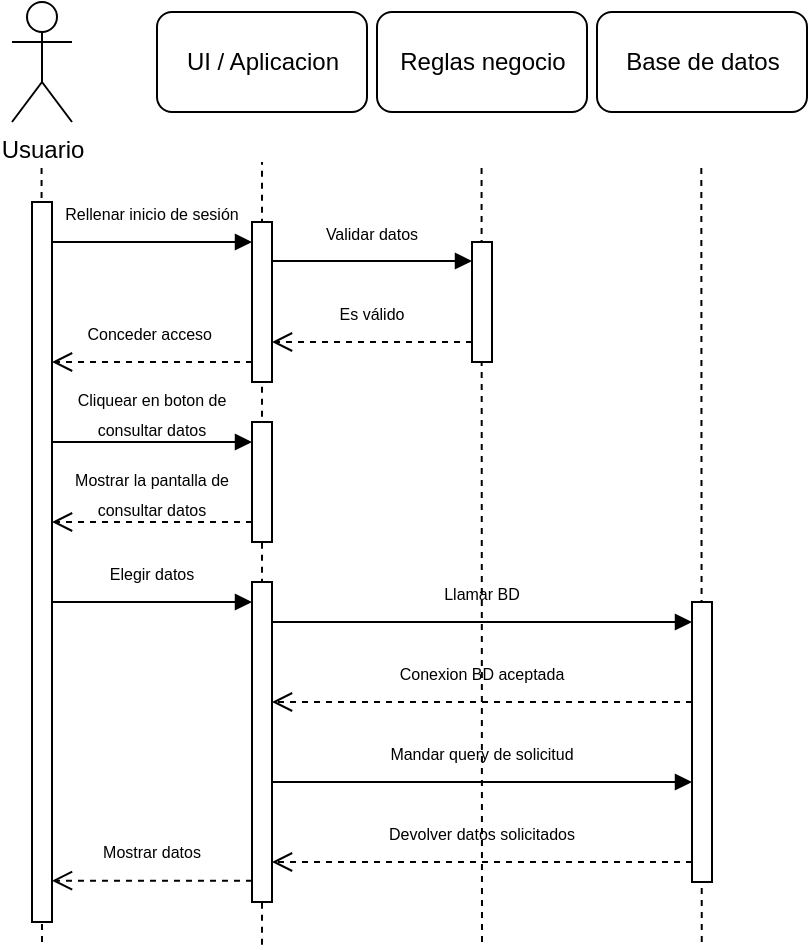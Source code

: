 <mxfile version="24.7.17">
  <diagram name="Página-1" id="xvlAqDjhet9jPKieb227">
    <mxGraphModel dx="913" dy="540" grid="1" gridSize="10" guides="1" tooltips="1" connect="1" arrows="1" fold="1" page="1" pageScale="1" pageWidth="1169" pageHeight="827" math="0" shadow="0">
      <root>
        <mxCell id="0" />
        <mxCell id="1" parent="0" />
        <mxCell id="vwazoXtM_CZJs7zGy2Sd-7" value="" style="endArrow=none;dashed=1;html=1;rounded=0;strokeWidth=1;endSize=6;jumpSize=6;" edge="1" parent="1">
          <mxGeometry width="50" height="50" relative="1" as="geometry">
            <mxPoint x="524.88" y="630" as="sourcePoint" />
            <mxPoint x="524.66" y="240" as="targetPoint" />
          </mxGeometry>
        </mxCell>
        <mxCell id="vwazoXtM_CZJs7zGy2Sd-6" value="" style="endArrow=none;dashed=1;html=1;rounded=0;strokeWidth=1;endSize=6;jumpSize=6;" edge="1" parent="1">
          <mxGeometry width="50" height="50" relative="1" as="geometry">
            <mxPoint x="415" y="630" as="sourcePoint" />
            <mxPoint x="414.78" y="240" as="targetPoint" />
          </mxGeometry>
        </mxCell>
        <mxCell id="vwazoXtM_CZJs7zGy2Sd-5" value="" style="endArrow=none;dashed=1;html=1;rounded=0;" edge="1" parent="1">
          <mxGeometry width="50" height="50" relative="1" as="geometry">
            <mxPoint x="195" y="630" as="sourcePoint" />
            <mxPoint x="194.78" y="240" as="targetPoint" />
          </mxGeometry>
        </mxCell>
        <mxCell id="vwazoXtM_CZJs7zGy2Sd-4" value="" style="endArrow=none;dashed=1;html=1;rounded=0;" edge="1" parent="1">
          <mxGeometry width="50" height="50" relative="1" as="geometry">
            <mxPoint x="305" y="631.422" as="sourcePoint" />
            <mxPoint x="305" y="240" as="targetPoint" />
          </mxGeometry>
        </mxCell>
        <mxCell id="IKIjB49LiLu1HHEKsyTa-1" value="Usuario" style="shape=umlActor;verticalLabelPosition=bottom;verticalAlign=top;html=1;" parent="1" vertex="1">
          <mxGeometry x="180" y="160" width="30" height="60" as="geometry" />
        </mxCell>
        <mxCell id="IKIjB49LiLu1HHEKsyTa-10" value="" style="html=1;points=[[0,0,0,0,5],[0,1,0,0,-5],[1,0,0,0,5],[1,1,0,0,-5]];perimeter=orthogonalPerimeter;outlineConnect=0;targetShapes=umlLifeline;portConstraint=eastwest;newEdgeStyle={&quot;curved&quot;:0,&quot;rounded&quot;:0};" parent="1" vertex="1">
          <mxGeometry x="190" y="260" width="10" height="360" as="geometry" />
        </mxCell>
        <mxCell id="IKIjB49LiLu1HHEKsyTa-11" value="" style="html=1;points=[[0,0,0,0,5],[0,1,0,0,-5],[1,0,0,0,5],[1,1,0,0,-5]];perimeter=orthogonalPerimeter;outlineConnect=0;targetShapes=umlLifeline;portConstraint=eastwest;newEdgeStyle={&quot;curved&quot;:0,&quot;rounded&quot;:0};" parent="1" vertex="1">
          <mxGeometry x="300" y="270" width="10" height="80" as="geometry" />
        </mxCell>
        <mxCell id="IKIjB49LiLu1HHEKsyTa-12" value="" style="endArrow=block;endFill=1;html=1;edgeStyle=orthogonalEdgeStyle;align=left;verticalAlign=top;rounded=0;" parent="1" edge="1">
          <mxGeometry x="-1" relative="1" as="geometry">
            <mxPoint x="200" y="280" as="sourcePoint" />
            <mxPoint x="300" y="280" as="targetPoint" />
          </mxGeometry>
        </mxCell>
        <mxCell id="IKIjB49LiLu1HHEKsyTa-15" value="" style="html=1;points=[[0,0,0,0,5],[0,1,0,0,-5],[1,0,0,0,5],[1,1,0,0,-5]];perimeter=orthogonalPerimeter;outlineConnect=0;targetShapes=umlLifeline;portConstraint=eastwest;newEdgeStyle={&quot;curved&quot;:0,&quot;rounded&quot;:0};" parent="1" vertex="1">
          <mxGeometry x="410" y="280" width="10" height="60" as="geometry" />
        </mxCell>
        <mxCell id="IKIjB49LiLu1HHEKsyTa-16" value="" style="endArrow=block;endFill=1;html=1;edgeStyle=orthogonalEdgeStyle;align=left;verticalAlign=top;rounded=0;" parent="1" edge="1">
          <mxGeometry x="-1" relative="1" as="geometry">
            <mxPoint x="310" y="289.5" as="sourcePoint" />
            <mxPoint x="410" y="289.5" as="targetPoint" />
          </mxGeometry>
        </mxCell>
        <mxCell id="IKIjB49LiLu1HHEKsyTa-18" value="" style="html=1;points=[[0,0,0,0,5],[0,1,0,0,-5],[1,0,0,0,5],[1,1,0,0,-5]];perimeter=orthogonalPerimeter;outlineConnect=0;targetShapes=umlLifeline;portConstraint=eastwest;newEdgeStyle={&quot;curved&quot;:0,&quot;rounded&quot;:0};" parent="1" vertex="1">
          <mxGeometry x="300" y="370" width="10" height="60" as="geometry" />
        </mxCell>
        <mxCell id="IKIjB49LiLu1HHEKsyTa-19" value="" style="endArrow=block;endFill=1;html=1;edgeStyle=orthogonalEdgeStyle;align=left;verticalAlign=top;rounded=0;" parent="1" edge="1">
          <mxGeometry x="-1" relative="1" as="geometry">
            <mxPoint x="200" y="380" as="sourcePoint" />
            <mxPoint x="300" y="380" as="targetPoint" />
          </mxGeometry>
        </mxCell>
        <mxCell id="IKIjB49LiLu1HHEKsyTa-21" value="" style="endArrow=block;endFill=1;html=1;edgeStyle=orthogonalEdgeStyle;align=left;verticalAlign=top;rounded=0;" parent="1" edge="1">
          <mxGeometry x="-1" relative="1" as="geometry">
            <mxPoint x="200" y="460" as="sourcePoint" />
            <mxPoint x="300" y="460" as="targetPoint" />
          </mxGeometry>
        </mxCell>
        <mxCell id="IKIjB49LiLu1HHEKsyTa-22" value="" style="html=1;points=[[0,0,0,0,5],[0,1,0,0,-5],[1,0,0,0,5],[1,1,0,0,-5]];perimeter=orthogonalPerimeter;outlineConnect=0;targetShapes=umlLifeline;portConstraint=eastwest;newEdgeStyle={&quot;curved&quot;:0,&quot;rounded&quot;:0};" parent="1" vertex="1">
          <mxGeometry x="300" y="450" width="10" height="160" as="geometry" />
        </mxCell>
        <mxCell id="IKIjB49LiLu1HHEKsyTa-26" value="" style="html=1;points=[[0,0,0,0,5],[0,1,0,0,-5],[1,0,0,0,5],[1,1,0,0,-5]];perimeter=orthogonalPerimeter;outlineConnect=0;targetShapes=umlLifeline;portConstraint=eastwest;newEdgeStyle={&quot;curved&quot;:0,&quot;rounded&quot;:0};" parent="1" vertex="1">
          <mxGeometry x="520" y="460" width="10" height="140" as="geometry" />
        </mxCell>
        <mxCell id="IKIjB49LiLu1HHEKsyTa-27" value="" style="endArrow=block;endFill=1;html=1;edgeStyle=orthogonalEdgeStyle;align=left;verticalAlign=top;rounded=0;" parent="1" edge="1">
          <mxGeometry x="-1" relative="1" as="geometry">
            <mxPoint x="310" y="470" as="sourcePoint" />
            <mxPoint x="520" y="470" as="targetPoint" />
          </mxGeometry>
        </mxCell>
        <mxCell id="IKIjB49LiLu1HHEKsyTa-29" value="" style="endArrow=block;endFill=1;html=1;edgeStyle=orthogonalEdgeStyle;align=left;verticalAlign=top;rounded=0;" parent="1" edge="1">
          <mxGeometry x="-1" relative="1" as="geometry">
            <mxPoint x="310" y="550" as="sourcePoint" />
            <mxPoint x="520" y="550" as="targetPoint" />
          </mxGeometry>
        </mxCell>
        <mxCell id="IKIjB49LiLu1HHEKsyTa-32" value="" style="html=1;verticalAlign=bottom;endArrow=open;dashed=1;endSize=8;curved=0;rounded=0;" parent="1" target="IKIjB49LiLu1HHEKsyTa-10" edge="1">
          <mxGeometry relative="1" as="geometry">
            <mxPoint x="300" y="340" as="sourcePoint" />
            <mxPoint x="220" y="340" as="targetPoint" />
          </mxGeometry>
        </mxCell>
        <mxCell id="IKIjB49LiLu1HHEKsyTa-33" value="" style="html=1;verticalAlign=bottom;endArrow=open;dashed=1;endSize=8;curved=0;rounded=0;" parent="1" edge="1">
          <mxGeometry relative="1" as="geometry">
            <mxPoint x="410" y="330" as="sourcePoint" />
            <mxPoint x="310" y="330" as="targetPoint" />
          </mxGeometry>
        </mxCell>
        <mxCell id="IKIjB49LiLu1HHEKsyTa-34" value="" style="html=1;verticalAlign=bottom;endArrow=open;dashed=1;endSize=8;curved=0;rounded=0;" parent="1" edge="1">
          <mxGeometry relative="1" as="geometry">
            <mxPoint x="300" y="420" as="sourcePoint" />
            <mxPoint x="200" y="420" as="targetPoint" />
          </mxGeometry>
        </mxCell>
        <mxCell id="IKIjB49LiLu1HHEKsyTa-36" value="" style="html=1;verticalAlign=bottom;endArrow=open;dashed=1;endSize=8;curved=0;rounded=0;" parent="1" source="IKIjB49LiLu1HHEKsyTa-26" edge="1">
          <mxGeometry relative="1" as="geometry">
            <mxPoint x="410" y="510" as="sourcePoint" />
            <mxPoint x="310" y="510" as="targetPoint" />
          </mxGeometry>
        </mxCell>
        <mxCell id="IKIjB49LiLu1HHEKsyTa-37" value="" style="html=1;verticalAlign=bottom;endArrow=open;dashed=1;endSize=8;curved=0;rounded=0;" parent="1" edge="1">
          <mxGeometry relative="1" as="geometry">
            <mxPoint x="520" y="590" as="sourcePoint" />
            <mxPoint x="310" y="590" as="targetPoint" />
          </mxGeometry>
        </mxCell>
        <mxCell id="IKIjB49LiLu1HHEKsyTa-39" value="" style="html=1;verticalAlign=bottom;endArrow=open;dashed=1;endSize=8;curved=0;rounded=0;" parent="1" edge="1">
          <mxGeometry relative="1" as="geometry">
            <mxPoint x="300" y="599.35" as="sourcePoint" />
            <mxPoint x="200" y="599.35" as="targetPoint" />
          </mxGeometry>
        </mxCell>
        <mxCell id="IKIjB49LiLu1HHEKsyTa-40" value="&lt;font style=&quot;font-size: 8px;&quot;&gt;Rellenar inicio de sesión&lt;/font&gt;" style="text;html=1;align=center;verticalAlign=middle;whiteSpace=wrap;rounded=0;" parent="1" vertex="1">
          <mxGeometry x="200" y="250" width="100" height="30" as="geometry" />
        </mxCell>
        <mxCell id="IKIjB49LiLu1HHEKsyTa-41" value="&lt;font style=&quot;font-size: 8px;&quot;&gt;Validar datos&lt;/font&gt;" style="text;html=1;align=center;verticalAlign=middle;whiteSpace=wrap;rounded=0;" parent="1" vertex="1">
          <mxGeometry x="310" y="260" width="100" height="30" as="geometry" />
        </mxCell>
        <mxCell id="IKIjB49LiLu1HHEKsyTa-42" value="&lt;font style=&quot;font-size: 8px;&quot;&gt;Es válido&lt;/font&gt;" style="text;html=1;align=center;verticalAlign=middle;whiteSpace=wrap;rounded=0;" parent="1" vertex="1">
          <mxGeometry x="310" y="300" width="100" height="30" as="geometry" />
        </mxCell>
        <mxCell id="IKIjB49LiLu1HHEKsyTa-43" value="&lt;font style=&quot;font-size: 8px;&quot;&gt;Conceder acceso&amp;nbsp;&lt;/font&gt;" style="text;html=1;align=center;verticalAlign=middle;whiteSpace=wrap;rounded=0;" parent="1" vertex="1">
          <mxGeometry x="200" y="310" width="100" height="30" as="geometry" />
        </mxCell>
        <mxCell id="IKIjB49LiLu1HHEKsyTa-44" value="&lt;span style=&quot;font-size: 8px;&quot;&gt;Cliquear en boton de consultar datos&lt;/span&gt;" style="text;html=1;align=center;verticalAlign=middle;whiteSpace=wrap;rounded=0;" parent="1" vertex="1">
          <mxGeometry x="200" y="350" width="100" height="30" as="geometry" />
        </mxCell>
        <mxCell id="IKIjB49LiLu1HHEKsyTa-45" value="&lt;span style=&quot;font-size: 8px;&quot;&gt;Mostrar la pantalla de consultar datos&lt;/span&gt;" style="text;html=1;align=center;verticalAlign=middle;whiteSpace=wrap;rounded=0;" parent="1" vertex="1">
          <mxGeometry x="200" y="390" width="100" height="30" as="geometry" />
        </mxCell>
        <mxCell id="IKIjB49LiLu1HHEKsyTa-46" value="&lt;span style=&quot;font-size: 8px;&quot;&gt;Elegir datos&lt;/span&gt;" style="text;html=1;align=center;verticalAlign=middle;whiteSpace=wrap;rounded=0;" parent="1" vertex="1">
          <mxGeometry x="200" y="430" width="100" height="30" as="geometry" />
        </mxCell>
        <mxCell id="IKIjB49LiLu1HHEKsyTa-49" value="&lt;span style=&quot;font-size: 8px;&quot;&gt;Llamar BD&lt;/span&gt;" style="text;html=1;align=center;verticalAlign=middle;whiteSpace=wrap;rounded=0;" parent="1" vertex="1">
          <mxGeometry x="310" y="440" width="210" height="30" as="geometry" />
        </mxCell>
        <mxCell id="IKIjB49LiLu1HHEKsyTa-50" value="&lt;span style=&quot;font-size: 8px;&quot;&gt;Conexion BD aceptada&lt;/span&gt;" style="text;html=1;align=center;verticalAlign=middle;whiteSpace=wrap;rounded=0;" parent="1" vertex="1">
          <mxGeometry x="310" y="480" width="210" height="30" as="geometry" />
        </mxCell>
        <mxCell id="IKIjB49LiLu1HHEKsyTa-51" value="&lt;span style=&quot;font-size: 8px;&quot;&gt;Mandar query de solicitud&lt;/span&gt;" style="text;html=1;align=center;verticalAlign=middle;whiteSpace=wrap;rounded=0;" parent="1" vertex="1">
          <mxGeometry x="310" y="520" width="210" height="30" as="geometry" />
        </mxCell>
        <mxCell id="IKIjB49LiLu1HHEKsyTa-52" value="&lt;span style=&quot;font-size: 8px;&quot;&gt;Devolver datos solicitados&lt;/span&gt;" style="text;html=1;align=center;verticalAlign=middle;whiteSpace=wrap;rounded=0;" parent="1" vertex="1">
          <mxGeometry x="310" y="560" width="210" height="30" as="geometry" />
        </mxCell>
        <mxCell id="IKIjB49LiLu1HHEKsyTa-53" value="&lt;span style=&quot;font-size: 8px;&quot;&gt;Mostrar datos&lt;/span&gt;" style="text;html=1;align=center;verticalAlign=middle;whiteSpace=wrap;rounded=0;" parent="1" vertex="1">
          <mxGeometry x="200" y="569.35" width="100" height="30" as="geometry" />
        </mxCell>
        <mxCell id="vwazoXtM_CZJs7zGy2Sd-1" value="UI / Aplicacion" style="rounded=1;whiteSpace=wrap;html=1;" vertex="1" parent="1">
          <mxGeometry x="252.5" y="165" width="105" height="50" as="geometry" />
        </mxCell>
        <mxCell id="vwazoXtM_CZJs7zGy2Sd-2" value="Reglas negocio" style="rounded=1;whiteSpace=wrap;html=1;" vertex="1" parent="1">
          <mxGeometry x="362.5" y="165" width="105" height="50" as="geometry" />
        </mxCell>
        <mxCell id="vwazoXtM_CZJs7zGy2Sd-3" value="Base de datos" style="rounded=1;whiteSpace=wrap;html=1;" vertex="1" parent="1">
          <mxGeometry x="472.5" y="165" width="105" height="50" as="geometry" />
        </mxCell>
      </root>
    </mxGraphModel>
  </diagram>
</mxfile>
